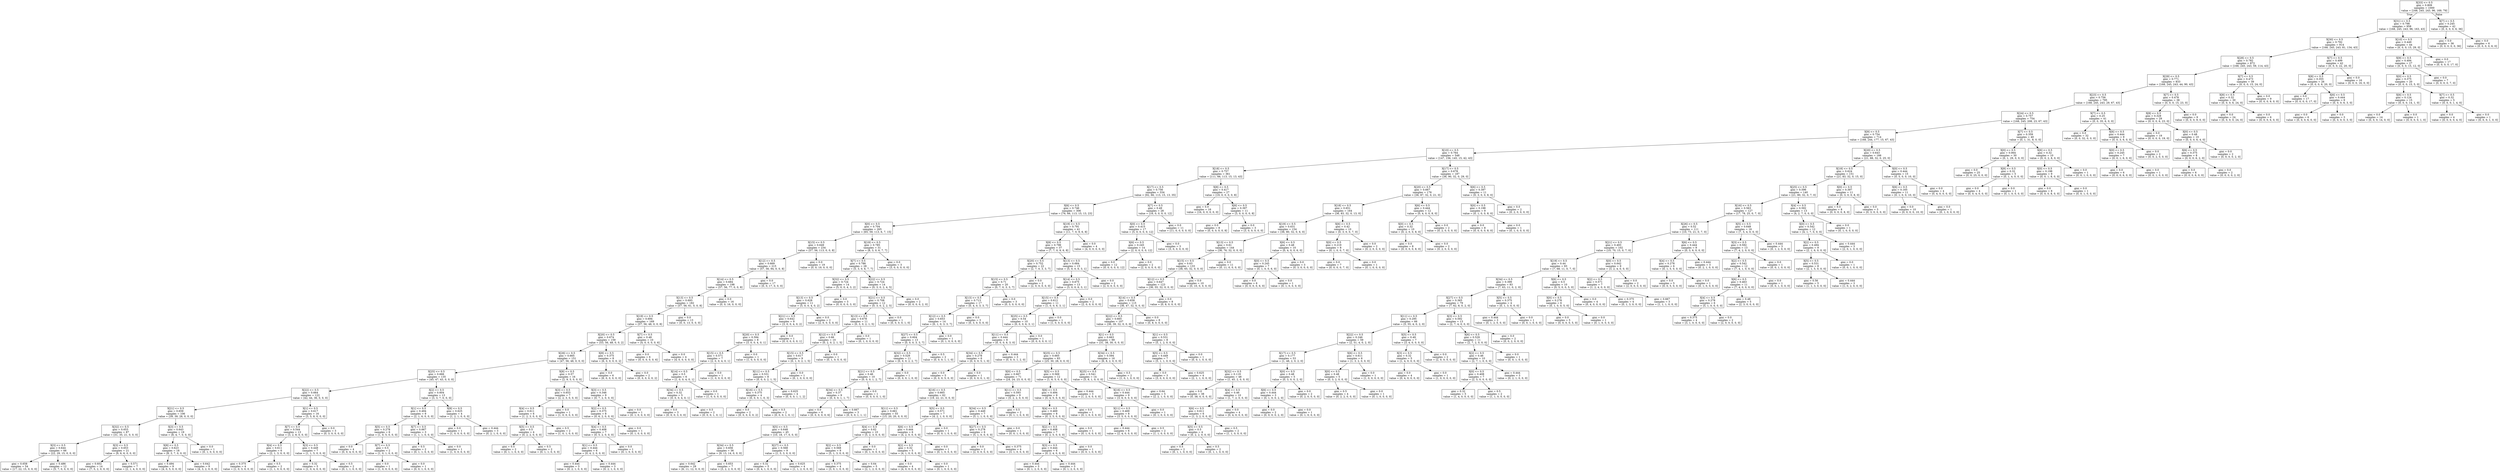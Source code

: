 digraph Tree {
node [shape=box] ;
0 [label="X[33] <= 0.5\ngini = 0.809\nsamples = 1000\nvalue = [168, 245, 243, 96, 169, 79]"] ;
1 [label="X[31] <= 0.5\ngini = 0.798\nsamples = 958\nvalue = [168, 245, 243, 96, 163, 43]"] ;
0 -> 1 [labeldistance=2.5, labelangle=45, headlabel="True"] ;
2 [label="X[30] <= 0.5\ngini = 0.792\nsamples = 914\nvalue = [168, 245, 243, 81, 134, 43]"] ;
1 -> 2 ;
3 [label="X[28] <= 0.5\ngini = 0.782\nsamples = 872\nvalue = [168, 245, 243, 59, 114, 43]"] ;
2 -> 3 ;
4 [label="X[29] <= 0.5\ngini = 0.771\nsamples = 833\nvalue = [168, 245, 243, 44, 90, 43]"] ;
3 -> 4 ;
5 [label="X[23] <= 0.5\ngini = 0.756\nsamples = 795\nvalue = [168, 245, 243, 29, 67, 43]"] ;
4 -> 5 ;
6 [label="X[24] <= 0.5\ngini = 0.757\nsamples = 754\nvalue = [168, 245, 208, 23, 67, 43]"] ;
5 -> 6 ;
7 [label="X[9] <= 0.5\ngini = 0.754\nsamples = 714\nvalue = [168, 244, 177, 15, 67, 43]"] ;
6 -> 7 ;
8 [label="X[10] <= 0.5\ngini = 0.764\nsamples = 548\nvalue = [147, 156, 145, 15, 42, 43]"] ;
7 -> 8 ;
9 [label="X[18] <= 0.5\ngini = 0.757\nsamples = 361\nvalue = [111, 66, 113, 15, 13, 43]"] ;
8 -> 9 ;
10 [label="X[17] <= 0.5\ngini = 0.756\nsamples = 334\nvalue = [92, 66, 113, 15, 13, 35]"] ;
9 -> 10 ;
11 [label="X[6] <= 0.5\ngini = 0.746\nsamples = 306\nvalue = [76, 66, 113, 15, 13, 23]"] ;
10 -> 11 ;
12 [label="X[0] <= 0.5\ngini = 0.704\nsamples = 265\nvalue = [65, 59, 113, 6, 7, 15]"] ;
11 -> 12 ;
13 [label="X[15] <= 0.5\ngini = 0.649\nsamples = 234\nvalue = [57, 56, 113, 0, 0, 8]"] ;
12 -> 13 ;
14 [label="X[12] <= 0.5\ngini = 0.669\nsamples = 215\nvalue = [57, 56, 94, 0, 0, 8]"] ;
13 -> 14 ;
15 [label="X[14] <= 0.5\ngini = 0.684\nsamples = 198\nvalue = [57, 56, 77, 0, 0, 8]"] ;
14 -> 15 ;
16 [label="X[13] <= 0.5\ngini = 0.693\nsamples = 182\nvalue = [57, 56, 61, 0, 0, 8]"] ;
15 -> 16 ;
17 [label="X[19] <= 0.5\ngini = 0.694\nsamples = 169\nvalue = [57, 56, 48, 0, 0, 8]"] ;
16 -> 17 ;
18 [label="X[20] <= 0.5\ngini = 0.674\nsamples = 159\nvalue = [53, 56, 48, 0, 0, 2]"] ;
17 -> 18 ;
19 [label="X[26] <= 0.5\ngini = 0.665\nsamples = 151\nvalue = [47, 56, 48, 0, 0, 0]"] ;
18 -> 19 ;
20 [label="X[25] <= 0.5\ngini = 0.666\nsamples = 135\nvalue = [45, 47, 43, 0, 0, 0]"] ;
19 -> 20 ;
21 [label="X[22] <= 0.5\ngini = 0.664\nsamples = 122\nvalue = [42, 44, 36, 0, 0, 0]"] ;
20 -> 21 ;
22 [label="X[21] <= 0.5\ngini = 0.659\nsamples = 106\nvalue = [39, 39, 28, 0, 0, 0]"] ;
21 -> 22 ;
23 [label="X[32] <= 0.5\ngini = 0.653\nsamples = 87\nvalue = [31, 35, 21, 0, 0, 0]"] ;
22 -> 23 ;
24 [label="X[3] <= 0.5\ngini = 0.644\nsamples = 66\nvalue = [22, 29, 15, 0, 0, 0]"] ;
23 -> 24 ;
25 [label="gini = 0.658\nsamples = 54\nvalue = [17, 22, 15, 0, 0, 0]"] ;
24 -> 25 ;
26 [label="gini = 0.486\nsamples = 12\nvalue = [5, 7, 0, 0, 0, 0]"] ;
24 -> 26 ;
27 [label="X[3] <= 0.5\ngini = 0.653\nsamples = 21\nvalue = [9, 6, 6, 0, 0, 0]"] ;
23 -> 27 ;
28 [label="gini = 0.602\nsamples = 14\nvalue = [7, 5, 2, 0, 0, 0]"] ;
27 -> 28 ;
29 [label="gini = 0.571\nsamples = 7\nvalue = [2, 1, 4, 0, 0, 0]"] ;
27 -> 29 ;
30 [label="X[3] <= 0.5\ngini = 0.643\nsamples = 19\nvalue = [8, 4, 7, 0, 0, 0]"] ;
22 -> 30 ;
31 [label="X[8] <= 0.5\ngini = 0.623\nsamples = 18\nvalue = [8, 3, 7, 0, 0, 0]"] ;
30 -> 31 ;
32 [label="gini = 0.494\nsamples = 9\nvalue = [4, 0, 5, 0, 0, 0]"] ;
31 -> 32 ;
33 [label="gini = 0.642\nsamples = 9\nvalue = [4, 3, 2, 0, 0, 0]"] ;
31 -> 33 ;
34 [label="gini = 0.0\nsamples = 1\nvalue = [0, 1, 0, 0, 0, 0]"] ;
30 -> 34 ;
35 [label="X[1] <= 0.5\ngini = 0.617\nsamples = 16\nvalue = [3, 5, 8, 0, 0, 0]"] ;
21 -> 35 ;
36 [label="X[7] <= 0.5\ngini = 0.544\nsamples = 13\nvalue = [3, 2, 8, 0, 0, 0]"] ;
35 -> 36 ;
37 [label="X[4] <= 0.5\ngini = 0.611\nsamples = 6\nvalue = [2, 1, 3, 0, 0, 0]"] ;
36 -> 37 ;
38 [label="gini = 0.375\nsamples = 4\nvalue = [1, 0, 3, 0, 0, 0]"] ;
37 -> 38 ;
39 [label="gini = 0.5\nsamples = 2\nvalue = [1, 1, 0, 0, 0, 0]"] ;
37 -> 39 ;
40 [label="X[3] <= 0.5\ngini = 0.449\nsamples = 7\nvalue = [1, 1, 5, 0, 0, 0]"] ;
36 -> 40 ;
41 [label="gini = 0.32\nsamples = 5\nvalue = [1, 0, 4, 0, 0, 0]"] ;
40 -> 41 ;
42 [label="gini = 0.5\nsamples = 2\nvalue = [0, 1, 1, 0, 0, 0]"] ;
40 -> 42 ;
43 [label="gini = 0.0\nsamples = 3\nvalue = [0, 3, 0, 0, 0, 0]"] ;
35 -> 43 ;
44 [label="X[2] <= 0.5\ngini = 0.604\nsamples = 13\nvalue = [3, 3, 7, 0, 0, 0]"] ;
20 -> 44 ;
45 [label="X[1] <= 0.5\ngini = 0.494\nsamples = 9\nvalue = [2, 1, 6, 0, 0, 0]"] ;
44 -> 45 ;
46 [label="X[5] <= 0.5\ngini = 0.278\nsamples = 6\nvalue = [1, 0, 5, 0, 0, 0]"] ;
45 -> 46 ;
47 [label="gini = 0.0\nsamples = 4\nvalue = [0, 0, 4, 0, 0, 0]"] ;
46 -> 47 ;
48 [label="X[7] <= 0.5\ngini = 0.5\nsamples = 2\nvalue = [1, 0, 1, 0, 0, 0]"] ;
46 -> 48 ;
49 [label="gini = 0.0\nsamples = 1\nvalue = [1, 0, 0, 0, 0, 0]"] ;
48 -> 49 ;
50 [label="gini = 0.0\nsamples = 1\nvalue = [0, 0, 1, 0, 0, 0]"] ;
48 -> 50 ;
51 [label="X[7] <= 0.5\ngini = 0.667\nsamples = 3\nvalue = [1, 1, 1, 0, 0, 0]"] ;
45 -> 51 ;
52 [label="gini = 0.5\nsamples = 2\nvalue = [0, 1, 1, 0, 0, 0]"] ;
51 -> 52 ;
53 [label="gini = 0.0\nsamples = 1\nvalue = [1, 0, 0, 0, 0, 0]"] ;
51 -> 53 ;
54 [label="X[8] <= 0.5\ngini = 0.625\nsamples = 4\nvalue = [1, 2, 1, 0, 0, 0]"] ;
44 -> 54 ;
55 [label="gini = 0.0\nsamples = 1\nvalue = [1, 0, 0, 0, 0, 0]"] ;
54 -> 55 ;
56 [label="gini = 0.444\nsamples = 3\nvalue = [0, 2, 1, 0, 0, 0]"] ;
54 -> 56 ;
57 [label="X[8] <= 0.5\ngini = 0.57\nsamples = 16\nvalue = [2, 9, 5, 0, 0, 0]"] ;
19 -> 57 ;
58 [label="X[3] <= 0.5\ngini = 0.653\nsamples = 7\nvalue = [2, 2, 3, 0, 0, 0]"] ;
57 -> 58 ;
59 [label="X[4] <= 0.5\ngini = 0.611\nsamples = 6\nvalue = [1, 2, 3, 0, 0, 0]"] ;
58 -> 59 ;
60 [label="X[5] <= 0.5\ngini = 0.5\nsamples = 4\nvalue = [0, 2, 2, 0, 0, 0]"] ;
59 -> 60 ;
61 [label="gini = 0.5\nsamples = 2\nvalue = [0, 1, 1, 0, 0, 0]"] ;
60 -> 61 ;
62 [label="gini = 0.5\nsamples = 2\nvalue = [0, 1, 1, 0, 0, 0]"] ;
60 -> 62 ;
63 [label="gini = 0.5\nsamples = 2\nvalue = [1, 0, 1, 0, 0, 0]"] ;
59 -> 63 ;
64 [label="gini = 0.0\nsamples = 1\nvalue = [1, 0, 0, 0, 0, 0]"] ;
58 -> 64 ;
65 [label="X[3] <= 0.5\ngini = 0.346\nsamples = 9\nvalue = [0, 7, 2, 0, 0, 0]"] ;
57 -> 65 ;
66 [label="X[2] <= 0.5\ngini = 0.375\nsamples = 8\nvalue = [0, 6, 2, 0, 0, 0]"] ;
65 -> 66 ;
67 [label="X[4] <= 0.5\ngini = 0.408\nsamples = 7\nvalue = [0, 5, 2, 0, 0, 0]"] ;
66 -> 67 ;
68 [label="X[1] <= 0.5\ngini = 0.444\nsamples = 6\nvalue = [0, 4, 2, 0, 0, 0]"] ;
67 -> 68 ;
69 [label="gini = 0.444\nsamples = 3\nvalue = [0, 2, 1, 0, 0, 0]"] ;
68 -> 69 ;
70 [label="gini = 0.444\nsamples = 3\nvalue = [0, 2, 1, 0, 0, 0]"] ;
68 -> 70 ;
71 [label="gini = 0.0\nsamples = 1\nvalue = [0, 1, 0, 0, 0, 0]"] ;
67 -> 71 ;
72 [label="gini = 0.0\nsamples = 1\nvalue = [0, 1, 0, 0, 0, 0]"] ;
66 -> 72 ;
73 [label="gini = 0.0\nsamples = 1\nvalue = [0, 1, 0, 0, 0, 0]"] ;
65 -> 73 ;
74 [label="X[8] <= 0.5\ngini = 0.375\nsamples = 8\nvalue = [6, 0, 0, 0, 0, 2]"] ;
18 -> 74 ;
75 [label="gini = 0.0\nsamples = 6\nvalue = [6, 0, 0, 0, 0, 0]"] ;
74 -> 75 ;
76 [label="gini = 0.0\nsamples = 2\nvalue = [0, 0, 0, 0, 0, 2]"] ;
74 -> 76 ;
77 [label="X[7] <= 0.5\ngini = 0.48\nsamples = 10\nvalue = [4, 0, 0, 0, 0, 6]"] ;
17 -> 77 ;
78 [label="gini = 0.0\nsamples = 6\nvalue = [0, 0, 0, 0, 0, 6]"] ;
77 -> 78 ;
79 [label="gini = 0.0\nsamples = 4\nvalue = [4, 0, 0, 0, 0, 0]"] ;
77 -> 79 ;
80 [label="gini = 0.0\nsamples = 13\nvalue = [0, 0, 13, 0, 0, 0]"] ;
16 -> 80 ;
81 [label="gini = 0.0\nsamples = 16\nvalue = [0, 0, 16, 0, 0, 0]"] ;
15 -> 81 ;
82 [label="gini = 0.0\nsamples = 17\nvalue = [0, 0, 17, 0, 0, 0]"] ;
14 -> 82 ;
83 [label="gini = 0.0\nsamples = 19\nvalue = [0, 0, 19, 0, 0, 0]"] ;
13 -> 83 ;
84 [label="X[19] <= 0.5\ngini = 0.785\nsamples = 31\nvalue = [8, 3, 0, 6, 7, 7]"] ;
12 -> 84 ;
85 [label="X[7] <= 0.5\ngini = 0.786\nsamples = 28\nvalue = [5, 3, 0, 6, 7, 7]"] ;
84 -> 85 ;
86 [label="X[32] <= 0.5\ngini = 0.724\nsamples = 14\nvalue = [5, 0, 0, 4, 3, 2]"] ;
85 -> 86 ;
87 [label="X[13] <= 0.5\ngini = 0.628\nsamples = 11\nvalue = [5, 0, 0, 4, 0, 2]"] ;
86 -> 87 ;
88 [label="X[21] <= 0.5\ngini = 0.642\nsamples = 9\nvalue = [3, 0, 0, 4, 0, 2]"] ;
87 -> 88 ;
89 [label="X[20] <= 0.5\ngini = 0.594\nsamples = 8\nvalue = [3, 0, 0, 4, 0, 1]"] ;
88 -> 89 ;
90 [label="X[15] <= 0.5\ngini = 0.571\nsamples = 7\nvalue = [2, 0, 0, 4, 0, 1]"] ;
89 -> 90 ;
91 [label="X[14] <= 0.5\ngini = 0.5\nsamples = 6\nvalue = [1, 0, 0, 4, 0, 1]"] ;
90 -> 91 ;
92 [label="X[34] <= 0.5\ngini = 0.32\nsamples = 5\nvalue = [0, 0, 0, 4, 0, 1]"] ;
91 -> 92 ;
93 [label="gini = 0.0\nsamples = 3\nvalue = [0, 0, 0, 3, 0, 0]"] ;
92 -> 93 ;
94 [label="gini = 0.5\nsamples = 2\nvalue = [0, 0, 0, 1, 0, 1]"] ;
92 -> 94 ;
95 [label="gini = 0.0\nsamples = 1\nvalue = [1, 0, 0, 0, 0, 0]"] ;
91 -> 95 ;
96 [label="gini = 0.0\nsamples = 1\nvalue = [1, 0, 0, 0, 0, 0]"] ;
90 -> 96 ;
97 [label="gini = 0.0\nsamples = 1\nvalue = [1, 0, 0, 0, 0, 0]"] ;
89 -> 97 ;
98 [label="gini = 0.0\nsamples = 1\nvalue = [0, 0, 0, 0, 0, 1]"] ;
88 -> 98 ;
99 [label="gini = 0.0\nsamples = 2\nvalue = [2, 0, 0, 0, 0, 0]"] ;
87 -> 99 ;
100 [label="gini = 0.0\nsamples = 3\nvalue = [0, 0, 0, 0, 3, 0]"] ;
86 -> 100 ;
101 [label="X[22] <= 0.5\ngini = 0.724\nsamples = 14\nvalue = [0, 3, 0, 2, 4, 5]"] ;
85 -> 101 ;
102 [label="X[21] <= 0.5\ngini = 0.708\nsamples = 12\nvalue = [0, 3, 0, 2, 2, 5]"] ;
101 -> 102 ;
103 [label="X[13] <= 0.5\ngini = 0.678\nsamples = 11\nvalue = [0, 3, 0, 2, 1, 5]"] ;
102 -> 103 ;
104 [label="X[12] <= 0.5\ngini = 0.66\nsamples = 10\nvalue = [0, 2, 0, 2, 1, 5]"] ;
103 -> 104 ;
105 [label="X[15] <= 0.5\ngini = 0.617\nsamples = 9\nvalue = [0, 1, 0, 2, 1, 5]"] ;
104 -> 105 ;
106 [label="X[11] <= 0.5\ngini = 0.531\nsamples = 8\nvalue = [0, 0, 0, 2, 1, 5]"] ;
105 -> 106 ;
107 [label="X[16] <= 0.5\ngini = 0.375\nsamples = 4\nvalue = [0, 0, 0, 1, 0, 3]"] ;
106 -> 107 ;
108 [label="gini = 0.0\nsamples = 2\nvalue = [0, 0, 0, 0, 0, 2]"] ;
107 -> 108 ;
109 [label="gini = 0.5\nsamples = 2\nvalue = [0, 0, 0, 1, 0, 1]"] ;
107 -> 109 ;
110 [label="gini = 0.625\nsamples = 4\nvalue = [0, 0, 0, 1, 1, 2]"] ;
106 -> 110 ;
111 [label="gini = 0.0\nsamples = 1\nvalue = [0, 1, 0, 0, 0, 0]"] ;
105 -> 111 ;
112 [label="gini = 0.0\nsamples = 1\nvalue = [0, 1, 0, 0, 0, 0]"] ;
104 -> 112 ;
113 [label="gini = 0.0\nsamples = 1\nvalue = [0, 1, 0, 0, 0, 0]"] ;
103 -> 113 ;
114 [label="gini = 0.0\nsamples = 1\nvalue = [0, 0, 0, 0, 1, 0]"] ;
102 -> 114 ;
115 [label="gini = 0.0\nsamples = 2\nvalue = [0, 0, 0, 0, 2, 0]"] ;
101 -> 115 ;
116 [label="gini = 0.0\nsamples = 3\nvalue = [3, 0, 0, 0, 0, 0]"] ;
84 -> 116 ;
117 [label="X[19] <= 0.5\ngini = 0.791\nsamples = 41\nvalue = [11, 7, 0, 9, 6, 8]"] ;
11 -> 117 ;
118 [label="X[8] <= 0.5\ngini = 0.796\nsamples = 37\nvalue = [7, 7, 0, 9, 6, 8]"] ;
117 -> 118 ;
119 [label="X[20] <= 0.5\ngini = 0.752\nsamples = 22\nvalue = [2, 7, 0, 3, 3, 7]"] ;
118 -> 119 ;
120 [label="X[15] <= 0.5\ngini = 0.71\nsamples = 20\nvalue = [0, 7, 0, 3, 3, 7]"] ;
119 -> 120 ;
121 [label="X[13] <= 0.5\ngini = 0.713\nsamples = 17\nvalue = [0, 4, 0, 3, 3, 7]"] ;
120 -> 121 ;
122 [label="X[12] <= 0.5\ngini = 0.653\nsamples = 14\nvalue = [0, 1, 0, 3, 3, 7]"] ;
121 -> 122 ;
123 [label="X[27] <= 0.5\ngini = 0.604\nsamples = 13\nvalue = [0, 0, 0, 3, 3, 7]"] ;
122 -> 123 ;
124 [label="X[32] <= 0.5\ngini = 0.529\nsamples = 11\nvalue = [0, 0, 0, 2, 2, 7]"] ;
123 -> 124 ;
125 [label="X[21] <= 0.5\ngini = 0.46\nsamples = 10\nvalue = [0, 0, 0, 1, 2, 7]"] ;
124 -> 125 ;
126 [label="X[34] <= 0.5\ngini = 0.37\nsamples = 9\nvalue = [0, 0, 0, 1, 1, 7]"] ;
125 -> 126 ;
127 [label="gini = 0.0\nsamples = 6\nvalue = [0, 0, 0, 0, 0, 6]"] ;
126 -> 127 ;
128 [label="gini = 0.667\nsamples = 3\nvalue = [0, 0, 0, 1, 1, 1]"] ;
126 -> 128 ;
129 [label="gini = 0.0\nsamples = 1\nvalue = [0, 0, 0, 0, 1, 0]"] ;
125 -> 129 ;
130 [label="gini = 0.0\nsamples = 1\nvalue = [0, 0, 0, 1, 0, 0]"] ;
124 -> 130 ;
131 [label="gini = 0.5\nsamples = 2\nvalue = [0, 0, 0, 1, 1, 0]"] ;
123 -> 131 ;
132 [label="gini = 0.0\nsamples = 1\nvalue = [0, 1, 0, 0, 0, 0]"] ;
122 -> 132 ;
133 [label="gini = 0.0\nsamples = 3\nvalue = [0, 3, 0, 0, 0, 0]"] ;
121 -> 133 ;
134 [label="gini = 0.0\nsamples = 3\nvalue = [0, 3, 0, 0, 0, 0]"] ;
120 -> 134 ;
135 [label="gini = 0.0\nsamples = 2\nvalue = [2, 0, 0, 0, 0, 0]"] ;
119 -> 135 ;
136 [label="X[13] <= 0.5\ngini = 0.684\nsamples = 15\nvalue = [5, 0, 0, 6, 3, 1]"] ;
118 -> 136 ;
137 [label="X[14] <= 0.5\ngini = 0.675\nsamples = 13\nvalue = [3, 0, 0, 6, 3, 1]"] ;
136 -> 137 ;
138 [label="X[15] <= 0.5\ngini = 0.612\nsamples = 11\nvalue = [1, 0, 0, 6, 3, 1]"] ;
137 -> 138 ;
139 [label="X[25] <= 0.5\ngini = 0.54\nsamples = 10\nvalue = [0, 0, 0, 6, 3, 1]"] ;
138 -> 139 ;
140 [label="X[11] <= 0.5\ngini = 0.444\nsamples = 9\nvalue = [0, 0, 0, 6, 3, 0]"] ;
139 -> 140 ;
141 [label="X[34] <= 0.5\ngini = 0.278\nsamples = 6\nvalue = [0, 0, 0, 5, 1, 0]"] ;
140 -> 141 ;
142 [label="gini = 0.0\nsamples = 5\nvalue = [0, 0, 0, 5, 0, 0]"] ;
141 -> 142 ;
143 [label="gini = 0.0\nsamples = 1\nvalue = [0, 0, 0, 0, 1, 0]"] ;
141 -> 143 ;
144 [label="gini = 0.444\nsamples = 3\nvalue = [0, 0, 0, 1, 2, 0]"] ;
140 -> 144 ;
145 [label="gini = 0.0\nsamples = 1\nvalue = [0, 0, 0, 0, 0, 1]"] ;
139 -> 145 ;
146 [label="gini = 0.0\nsamples = 1\nvalue = [1, 0, 0, 0, 0, 0]"] ;
138 -> 146 ;
147 [label="gini = 0.0\nsamples = 2\nvalue = [2, 0, 0, 0, 0, 0]"] ;
137 -> 147 ;
148 [label="gini = 0.0\nsamples = 2\nvalue = [2, 0, 0, 0, 0, 0]"] ;
136 -> 148 ;
149 [label="gini = 0.0\nsamples = 4\nvalue = [4, 0, 0, 0, 0, 0]"] ;
117 -> 149 ;
150 [label="X[7] <= 0.5\ngini = 0.49\nsamples = 28\nvalue = [16, 0, 0, 0, 0, 12]"] ;
10 -> 150 ;
151 [label="X[0] <= 0.5\ngini = 0.415\nsamples = 17\nvalue = [5, 0, 0, 0, 0, 12]"] ;
150 -> 151 ;
152 [label="X[6] <= 0.5\ngini = 0.245\nsamples = 14\nvalue = [2, 0, 0, 0, 0, 12]"] ;
151 -> 152 ;
153 [label="gini = 0.0\nsamples = 12\nvalue = [0, 0, 0, 0, 0, 12]"] ;
152 -> 153 ;
154 [label="gini = 0.0\nsamples = 2\nvalue = [2, 0, 0, 0, 0, 0]"] ;
152 -> 154 ;
155 [label="gini = 0.0\nsamples = 3\nvalue = [3, 0, 0, 0, 0, 0]"] ;
151 -> 155 ;
156 [label="gini = 0.0\nsamples = 11\nvalue = [11, 0, 0, 0, 0, 0]"] ;
150 -> 156 ;
157 [label="X[8] <= 0.5\ngini = 0.417\nsamples = 27\nvalue = [19, 0, 0, 0, 0, 8]"] ;
9 -> 157 ;
158 [label="gini = 0.0\nsamples = 16\nvalue = [16, 0, 0, 0, 0, 0]"] ;
157 -> 158 ;
159 [label="X[6] <= 0.5\ngini = 0.397\nsamples = 11\nvalue = [3, 0, 0, 0, 0, 8]"] ;
157 -> 159 ;
160 [label="gini = 0.0\nsamples = 8\nvalue = [0, 0, 0, 0, 0, 8]"] ;
159 -> 160 ;
161 [label="gini = 0.0\nsamples = 3\nvalue = [3, 0, 0, 0, 0, 0]"] ;
159 -> 161 ;
162 [label="X[17] <= 0.5\ngini = 0.678\nsamples = 187\nvalue = [36, 90, 32, 0, 29, 0]"] ;
8 -> 162 ;
163 [label="X[20] <= 0.5\ngini = 0.667\nsamples = 176\nvalue = [36, 87, 32, 0, 21, 0]"] ;
162 -> 163 ;
164 [label="X[18] <= 0.5\ngini = 0.651\nsamples = 164\nvalue = [36, 83, 32, 0, 13, 0]"] ;
163 -> 164 ;
165 [label="X[19] <= 0.5\ngini = 0.631\nsamples = 154\nvalue = [36, 80, 32, 0, 6, 0]"] ;
164 -> 165 ;
166 [label="X[13] <= 0.5\ngini = 0.61\nsamples = 144\nvalue = [36, 76, 32, 0, 0, 0]"] ;
165 -> 166 ;
167 [label="X[15] <= 0.5\ngini = 0.63\nsamples = 133\nvalue = [36, 65, 32, 0, 0, 0]"] ;
166 -> 167 ;
168 [label="X[12] <= 0.5\ngini = 0.647\nsamples = 123\nvalue = [36, 55, 32, 0, 0, 0]"] ;
167 -> 168 ;
169 [label="X[14] <= 0.5\ngini = 0.658\nsamples = 115\nvalue = [36, 47, 32, 0, 0, 0]"] ;
168 -> 169 ;
170 [label="X[22] <= 0.5\ngini = 0.665\nsamples = 107\nvalue = [36, 39, 32, 0, 0, 0]"] ;
169 -> 170 ;
171 [label="X[1] <= 0.5\ngini = 0.663\nsamples = 99\nvalue = [31, 38, 30, 0, 0, 0]"] ;
170 -> 171 ;
172 [label="X[25] <= 0.5\ngini = 0.665\nsamples = 83\nvalue = [25, 30, 28, 0, 0, 0]"] ;
171 -> 172 ;
173 [label="X[0] <= 0.5\ngini = 0.667\nsamples = 71\nvalue = [24, 24, 23, 0, 0, 0]"] ;
172 -> 173 ;
174 [label="X[16] <= 0.5\ngini = 0.665\nsamples = 62\nvalue = [19, 22, 21, 0, 0, 0]"] ;
173 -> 174 ;
175 [label="X[11] <= 0.5\ngini = 0.661\nsamples = 55\nvalue = [15, 20, 20, 0, 0, 0]"] ;
174 -> 175 ;
176 [label="X[5] <= 0.5\ngini = 0.648\nsamples = 45\nvalue = [10, 18, 17, 0, 0, 0]"] ;
175 -> 176 ;
177 [label="X[34] <= 0.5\ngini = 0.656\nsamples = 36\nvalue = [9, 13, 14, 0, 0, 0]"] ;
176 -> 177 ;
178 [label="gini = 0.642\nsamples = 29\nvalue = [6, 11, 12, 0, 0, 0]"] ;
177 -> 178 ;
179 [label="gini = 0.653\nsamples = 7\nvalue = [3, 2, 2, 0, 0, 0]"] ;
177 -> 179 ;
180 [label="X[27] <= 0.5\ngini = 0.568\nsamples = 9\nvalue = [1, 5, 3, 0, 0, 0]"] ;
176 -> 180 ;
181 [label="gini = 0.32\nsamples = 5\nvalue = [0, 4, 1, 0, 0, 0]"] ;
180 -> 181 ;
182 [label="gini = 0.625\nsamples = 4\nvalue = [1, 1, 2, 0, 0, 0]"] ;
180 -> 182 ;
183 [label="X[4] <= 0.5\ngini = 0.62\nsamples = 10\nvalue = [5, 2, 3, 0, 0, 0]"] ;
175 -> 183 ;
184 [label="X[2] <= 0.5\ngini = 0.568\nsamples = 9\nvalue = [5, 1, 3, 0, 0, 0]"] ;
183 -> 184 ;
185 [label="gini = 0.375\nsamples = 4\nvalue = [3, 0, 1, 0, 0, 0]"] ;
184 -> 185 ;
186 [label="gini = 0.64\nsamples = 5\nvalue = [2, 1, 2, 0, 0, 0]"] ;
184 -> 186 ;
187 [label="gini = 0.0\nsamples = 1\nvalue = [0, 1, 0, 0, 0, 0]"] ;
183 -> 187 ;
188 [label="X[5] <= 0.5\ngini = 0.571\nsamples = 7\nvalue = [4, 2, 1, 0, 0, 0]"] ;
174 -> 188 ;
189 [label="X[6] <= 0.5\ngini = 0.444\nsamples = 6\nvalue = [4, 2, 0, 0, 0, 0]"] ;
188 -> 189 ;
190 [label="X[2] <= 0.5\ngini = 0.32\nsamples = 5\nvalue = [4, 1, 0, 0, 0, 0]"] ;
189 -> 190 ;
191 [label="gini = 0.0\nsamples = 4\nvalue = [4, 0, 0, 0, 0, 0]"] ;
190 -> 191 ;
192 [label="gini = 0.0\nsamples = 1\nvalue = [0, 1, 0, 0, 0, 0]"] ;
190 -> 192 ;
193 [label="gini = 0.0\nsamples = 1\nvalue = [0, 1, 0, 0, 0, 0]"] ;
189 -> 193 ;
194 [label="gini = 0.0\nsamples = 1\nvalue = [0, 0, 1, 0, 0, 0]"] ;
188 -> 194 ;
195 [label="X[11] <= 0.5\ngini = 0.593\nsamples = 9\nvalue = [5, 2, 2, 0, 0, 0]"] ;
173 -> 195 ;
196 [label="X[34] <= 0.5\ngini = 0.449\nsamples = 7\nvalue = [5, 1, 1, 0, 0, 0]"] ;
195 -> 196 ;
197 [label="X[27] <= 0.5\ngini = 0.278\nsamples = 6\nvalue = [5, 1, 0, 0, 0, 0]"] ;
196 -> 197 ;
198 [label="gini = 0.0\nsamples = 2\nvalue = [2, 0, 0, 0, 0, 0]"] ;
197 -> 198 ;
199 [label="gini = 0.375\nsamples = 4\nvalue = [3, 1, 0, 0, 0, 0]"] ;
197 -> 199 ;
200 [label="gini = 0.0\nsamples = 1\nvalue = [0, 0, 1, 0, 0, 0]"] ;
196 -> 200 ;
201 [label="gini = 0.5\nsamples = 2\nvalue = [0, 1, 1, 0, 0, 0]"] ;
195 -> 201 ;
202 [label="X[5] <= 0.5\ngini = 0.569\nsamples = 12\nvalue = [1, 6, 5, 0, 0, 0]"] ;
172 -> 202 ;
203 [label="X[6] <= 0.5\ngini = 0.494\nsamples = 9\nvalue = [0, 4, 5, 0, 0, 0]"] ;
202 -> 203 ;
204 [label="X[4] <= 0.5\ngini = 0.469\nsamples = 8\nvalue = [0, 3, 5, 0, 0, 0]"] ;
203 -> 204 ;
205 [label="X[2] <= 0.5\ngini = 0.408\nsamples = 7\nvalue = [0, 2, 5, 0, 0, 0]"] ;
204 -> 205 ;
206 [label="X[3] <= 0.5\ngini = 0.444\nsamples = 6\nvalue = [0, 2, 4, 0, 0, 0]"] ;
205 -> 206 ;
207 [label="gini = 0.444\nsamples = 3\nvalue = [0, 1, 2, 0, 0, 0]"] ;
206 -> 207 ;
208 [label="gini = 0.444\nsamples = 3\nvalue = [0, 1, 2, 0, 0, 0]"] ;
206 -> 208 ;
209 [label="gini = 0.0\nsamples = 1\nvalue = [0, 0, 1, 0, 0, 0]"] ;
205 -> 209 ;
210 [label="gini = 0.0\nsamples = 1\nvalue = [0, 1, 0, 0, 0, 0]"] ;
204 -> 210 ;
211 [label="gini = 0.0\nsamples = 1\nvalue = [0, 1, 0, 0, 0, 0]"] ;
203 -> 211 ;
212 [label="gini = 0.444\nsamples = 3\nvalue = [1, 2, 0, 0, 0, 0]"] ;
202 -> 212 ;
213 [label="X[34] <= 0.5\ngini = 0.594\nsamples = 16\nvalue = [6, 8, 2, 0, 0, 0]"] ;
171 -> 213 ;
214 [label="X[25] <= 0.5\ngini = 0.541\nsamples = 14\nvalue = [5, 8, 1, 0, 0, 0]"] ;
213 -> 214 ;
215 [label="X[16] <= 0.5\ngini = 0.444\nsamples = 9\nvalue = [3, 6, 0, 0, 0, 0]"] ;
214 -> 215 ;
216 [label="X[11] <= 0.5\ngini = 0.469\nsamples = 8\nvalue = [3, 5, 0, 0, 0, 0]"] ;
215 -> 216 ;
217 [label="gini = 0.444\nsamples = 6\nvalue = [2, 4, 0, 0, 0, 0]"] ;
216 -> 217 ;
218 [label="gini = 0.5\nsamples = 2\nvalue = [1, 1, 0, 0, 0, 0]"] ;
216 -> 218 ;
219 [label="gini = 0.0\nsamples = 1\nvalue = [0, 1, 0, 0, 0, 0]"] ;
215 -> 219 ;
220 [label="gini = 0.64\nsamples = 5\nvalue = [2, 2, 1, 0, 0, 0]"] ;
214 -> 220 ;
221 [label="gini = 0.5\nsamples = 2\nvalue = [1, 0, 1, 0, 0, 0]"] ;
213 -> 221 ;
222 [label="X[1] <= 0.5\ngini = 0.531\nsamples = 8\nvalue = [5, 1, 2, 0, 0, 0]"] ;
170 -> 222 ;
223 [label="X[5] <= 0.5\ngini = 0.449\nsamples = 7\nvalue = [5, 1, 1, 0, 0, 0]"] ;
222 -> 223 ;
224 [label="gini = 0.0\nsamples = 3\nvalue = [3, 0, 0, 0, 0, 0]"] ;
223 -> 224 ;
225 [label="gini = 0.625\nsamples = 4\nvalue = [2, 1, 1, 0, 0, 0]"] ;
223 -> 225 ;
226 [label="gini = 0.0\nsamples = 1\nvalue = [0, 0, 1, 0, 0, 0]"] ;
222 -> 226 ;
227 [label="gini = 0.0\nsamples = 8\nvalue = [0, 8, 0, 0, 0, 0]"] ;
169 -> 227 ;
228 [label="gini = 0.0\nsamples = 8\nvalue = [0, 8, 0, 0, 0, 0]"] ;
168 -> 228 ;
229 [label="gini = 0.0\nsamples = 10\nvalue = [0, 10, 0, 0, 0, 0]"] ;
167 -> 229 ;
230 [label="gini = 0.0\nsamples = 11\nvalue = [0, 11, 0, 0, 0, 0]"] ;
166 -> 230 ;
231 [label="X[6] <= 0.5\ngini = 0.48\nsamples = 10\nvalue = [0, 4, 0, 0, 6, 0]"] ;
165 -> 231 ;
232 [label="X[0] <= 0.5\ngini = 0.245\nsamples = 7\nvalue = [0, 1, 0, 0, 6, 0]"] ;
231 -> 232 ;
233 [label="gini = 0.0\nsamples = 6\nvalue = [0, 0, 0, 0, 6, 0]"] ;
232 -> 233 ;
234 [label="gini = 0.0\nsamples = 1\nvalue = [0, 1, 0, 0, 0, 0]"] ;
232 -> 234 ;
235 [label="gini = 0.0\nsamples = 3\nvalue = [0, 3, 0, 0, 0, 0]"] ;
231 -> 235 ;
236 [label="X[6] <= 0.5\ngini = 0.42\nsamples = 10\nvalue = [0, 3, 0, 0, 7, 0]"] ;
164 -> 236 ;
237 [label="X[0] <= 0.5\ngini = 0.219\nsamples = 8\nvalue = [0, 1, 0, 0, 7, 0]"] ;
236 -> 237 ;
238 [label="gini = 0.0\nsamples = 7\nvalue = [0, 0, 0, 0, 7, 0]"] ;
237 -> 238 ;
239 [label="gini = 0.0\nsamples = 1\nvalue = [0, 1, 0, 0, 0, 0]"] ;
237 -> 239 ;
240 [label="gini = 0.0\nsamples = 2\nvalue = [0, 2, 0, 0, 0, 0]"] ;
236 -> 240 ;
241 [label="X[6] <= 0.5\ngini = 0.444\nsamples = 12\nvalue = [0, 4, 0, 0, 8, 0]"] ;
163 -> 241 ;
242 [label="X[0] <= 0.5\ngini = 0.32\nsamples = 10\nvalue = [0, 2, 0, 0, 8, 0]"] ;
241 -> 242 ;
243 [label="gini = 0.0\nsamples = 8\nvalue = [0, 0, 0, 0, 8, 0]"] ;
242 -> 243 ;
244 [label="gini = 0.0\nsamples = 2\nvalue = [0, 2, 0, 0, 0, 0]"] ;
242 -> 244 ;
245 [label="gini = 0.0\nsamples = 2\nvalue = [0, 2, 0, 0, 0, 0]"] ;
241 -> 245 ;
246 [label="X[6] <= 0.5\ngini = 0.397\nsamples = 11\nvalue = [0, 3, 0, 0, 8, 0]"] ;
162 -> 246 ;
247 [label="X[0] <= 0.5\ngini = 0.198\nsamples = 9\nvalue = [0, 1, 0, 0, 8, 0]"] ;
246 -> 247 ;
248 [label="gini = 0.0\nsamples = 8\nvalue = [0, 0, 0, 0, 8, 0]"] ;
247 -> 248 ;
249 [label="gini = 0.0\nsamples = 1\nvalue = [0, 1, 0, 0, 0, 0]"] ;
247 -> 249 ;
250 [label="gini = 0.0\nsamples = 2\nvalue = [0, 2, 0, 0, 0, 0]"] ;
246 -> 250 ;
251 [label="X[20] <= 0.5\ngini = 0.643\nsamples = 166\nvalue = [21, 88, 32, 0, 25, 0]"] ;
7 -> 251 ;
252 [label="X[18] <= 0.5\ngini = 0.624\nsamples = 151\nvalue = [21, 83, 32, 0, 15, 0]"] ;
251 -> 252 ;
253 [label="X[25] <= 0.5\ngini = 0.596\nsamples = 140\nvalue = [21, 80, 32, 0, 7, 0]"] ;
252 -> 253 ;
254 [label="X[16] <= 0.5\ngini = 0.563\nsamples = 127\nvalue = [17, 78, 25, 0, 7, 0]"] ;
253 -> 254 ;
255 [label="X[26] <= 0.5\ngini = 0.52\nsamples = 111\nvalue = [10, 73, 21, 0, 7, 0]"] ;
254 -> 255 ;
256 [label="X[21] <= 0.5\ngini = 0.493\nsamples = 102\nvalue = [10, 70, 15, 0, 7, 0]"] ;
255 -> 256 ;
257 [label="X[19] <= 0.5\ngini = 0.44\nsamples = 93\nvalue = [7, 68, 11, 0, 7, 0]"] ;
256 -> 257 ;
258 [label="X[34] <= 0.5\ngini = 0.399\nsamples = 83\nvalue = [7, 63, 11, 0, 2, 0]"] ;
257 -> 258 ;
259 [label="X[27] <= 0.5\ngini = 0.365\nsamples = 79\nvalue = [7, 62, 8, 0, 2, 0]"] ;
258 -> 259 ;
260 [label="X[11] <= 0.5\ngini = 0.295\nsamples = 66\nvalue = [5, 55, 4, 0, 2, 0]"] ;
259 -> 260 ;
261 [label="X[22] <= 0.5\ngini = 0.246\nsamples = 59\nvalue = [2, 51, 4, 0, 2, 0]"] ;
260 -> 261 ;
262 [label="X[17] <= 0.5\ngini = 0.177\nsamples = 53\nvalue = [1, 48, 2, 0, 2, 0]"] ;
261 -> 262 ;
263 [label="X[32] <= 0.5\ngini = 0.119\nsamples = 48\nvalue = [1, 45, 2, 0, 0, 0]"] ;
262 -> 263 ;
264 [label="gini = 0.0\nsamples = 38\nvalue = [0, 38, 0, 0, 0, 0]"] ;
263 -> 264 ;
265 [label="X[4] <= 0.5\ngini = 0.46\nsamples = 10\nvalue = [1, 7, 2, 0, 0, 0]"] ;
263 -> 265 ;
266 [label="X[6] <= 0.5\ngini = 0.611\nsamples = 6\nvalue = [1, 3, 2, 0, 0, 0]"] ;
265 -> 266 ;
267 [label="X[5] <= 0.5\ngini = 0.5\nsamples = 4\nvalue = [0, 2, 2, 0, 0, 0]"] ;
266 -> 267 ;
268 [label="gini = 0.5\nsamples = 2\nvalue = [0, 1, 1, 0, 0, 0]"] ;
267 -> 268 ;
269 [label="gini = 0.5\nsamples = 2\nvalue = [0, 1, 1, 0, 0, 0]"] ;
267 -> 269 ;
270 [label="gini = 0.5\nsamples = 2\nvalue = [1, 1, 0, 0, 0, 0]"] ;
266 -> 270 ;
271 [label="gini = 0.0\nsamples = 4\nvalue = [0, 4, 0, 0, 0, 0]"] ;
265 -> 271 ;
272 [label="X[0] <= 0.5\ngini = 0.48\nsamples = 5\nvalue = [0, 3, 0, 0, 2, 0]"] ;
262 -> 272 ;
273 [label="X[6] <= 0.5\ngini = 0.444\nsamples = 3\nvalue = [0, 1, 0, 0, 2, 0]"] ;
272 -> 273 ;
274 [label="gini = 0.0\nsamples = 2\nvalue = [0, 0, 0, 0, 2, 0]"] ;
273 -> 274 ;
275 [label="gini = 0.0\nsamples = 1\nvalue = [0, 1, 0, 0, 0, 0]"] ;
273 -> 275 ;
276 [label="gini = 0.0\nsamples = 2\nvalue = [0, 2, 0, 0, 0, 0]"] ;
272 -> 276 ;
277 [label="X[6] <= 0.5\ngini = 0.611\nsamples = 6\nvalue = [1, 3, 2, 0, 0, 0]"] ;
261 -> 277 ;
278 [label="X[0] <= 0.5\ngini = 0.48\nsamples = 5\nvalue = [0, 3, 2, 0, 0, 0]"] ;
277 -> 278 ;
279 [label="gini = 0.5\nsamples = 4\nvalue = [0, 2, 2, 0, 0, 0]"] ;
278 -> 279 ;
280 [label="gini = 0.0\nsamples = 1\nvalue = [0, 1, 0, 0, 0, 0]"] ;
278 -> 280 ;
281 [label="gini = 0.0\nsamples = 1\nvalue = [1, 0, 0, 0, 0, 0]"] ;
277 -> 281 ;
282 [label="X[5] <= 0.5\ngini = 0.49\nsamples = 7\nvalue = [3, 4, 0, 0, 0, 0]"] ;
260 -> 282 ;
283 [label="X[3] <= 0.5\ngini = 0.32\nsamples = 5\nvalue = [1, 4, 0, 0, 0, 0]"] ;
282 -> 283 ;
284 [label="gini = 0.0\nsamples = 4\nvalue = [0, 4, 0, 0, 0, 0]"] ;
283 -> 284 ;
285 [label="gini = 0.0\nsamples = 1\nvalue = [1, 0, 0, 0, 0, 0]"] ;
283 -> 285 ;
286 [label="gini = 0.0\nsamples = 2\nvalue = [2, 0, 0, 0, 0, 0]"] ;
282 -> 286 ;
287 [label="X[3] <= 0.5\ngini = 0.592\nsamples = 13\nvalue = [2, 7, 4, 0, 0, 0]"] ;
259 -> 287 ;
288 [label="X[6] <= 0.5\ngini = 0.529\nsamples = 11\nvalue = [2, 7, 2, 0, 0, 0]"] ;
287 -> 288 ;
289 [label="X[2] <= 0.5\ngini = 0.46\nsamples = 10\nvalue = [2, 7, 1, 0, 0, 0]"] ;
288 -> 289 ;
290 [label="X[0] <= 0.5\ngini = 0.408\nsamples = 7\nvalue = [2, 5, 0, 0, 0, 0]"] ;
289 -> 290 ;
291 [label="gini = 0.32\nsamples = 5\nvalue = [1, 4, 0, 0, 0, 0]"] ;
290 -> 291 ;
292 [label="gini = 0.5\nsamples = 2\nvalue = [1, 1, 0, 0, 0, 0]"] ;
290 -> 292 ;
293 [label="gini = 0.444\nsamples = 3\nvalue = [0, 2, 1, 0, 0, 0]"] ;
289 -> 293 ;
294 [label="gini = 0.0\nsamples = 1\nvalue = [0, 0, 1, 0, 0, 0]"] ;
288 -> 294 ;
295 [label="gini = 0.0\nsamples = 2\nvalue = [0, 0, 2, 0, 0, 0]"] ;
287 -> 295 ;
296 [label="X[5] <= 0.5\ngini = 0.375\nsamples = 4\nvalue = [0, 1, 3, 0, 0, 0]"] ;
258 -> 296 ;
297 [label="gini = 0.444\nsamples = 3\nvalue = [0, 1, 2, 0, 0, 0]"] ;
296 -> 297 ;
298 [label="gini = 0.0\nsamples = 1\nvalue = [0, 0, 1, 0, 0, 0]"] ;
296 -> 298 ;
299 [label="X[6] <= 0.5\ngini = 0.5\nsamples = 10\nvalue = [0, 5, 0, 0, 5, 0]"] ;
257 -> 299 ;
300 [label="X[0] <= 0.5\ngini = 0.278\nsamples = 6\nvalue = [0, 1, 0, 0, 5, 0]"] ;
299 -> 300 ;
301 [label="gini = 0.0\nsamples = 5\nvalue = [0, 0, 0, 0, 5, 0]"] ;
300 -> 301 ;
302 [label="gini = 0.0\nsamples = 1\nvalue = [0, 1, 0, 0, 0, 0]"] ;
300 -> 302 ;
303 [label="gini = 0.0\nsamples = 4\nvalue = [0, 4, 0, 0, 0, 0]"] ;
299 -> 303 ;
304 [label="X[0] <= 0.5\ngini = 0.642\nsamples = 9\nvalue = [3, 2, 4, 0, 0, 0]"] ;
256 -> 304 ;
305 [label="X[2] <= 0.5\ngini = 0.571\nsamples = 7\nvalue = [1, 2, 4, 0, 0, 0]"] ;
304 -> 305 ;
306 [label="gini = 0.375\nsamples = 4\nvalue = [0, 1, 3, 0, 0, 0]"] ;
305 -> 306 ;
307 [label="gini = 0.667\nsamples = 3\nvalue = [1, 1, 1, 0, 0, 0]"] ;
305 -> 307 ;
308 [label="gini = 0.0\nsamples = 2\nvalue = [2, 0, 0, 0, 0, 0]"] ;
304 -> 308 ;
309 [label="X[6] <= 0.5\ngini = 0.444\nsamples = 9\nvalue = [0, 3, 6, 0, 0, 0]"] ;
255 -> 309 ;
310 [label="X[4] <= 0.5\ngini = 0.278\nsamples = 6\nvalue = [0, 1, 5, 0, 0, 0]"] ;
309 -> 310 ;
311 [label="gini = 0.0\nsamples = 5\nvalue = [0, 0, 5, 0, 0, 0]"] ;
310 -> 311 ;
312 [label="gini = 0.0\nsamples = 1\nvalue = [0, 1, 0, 0, 0, 0]"] ;
310 -> 312 ;
313 [label="gini = 0.444\nsamples = 3\nvalue = [0, 2, 1, 0, 0, 0]"] ;
309 -> 313 ;
314 [label="X[5] <= 0.5\ngini = 0.648\nsamples = 16\nvalue = [7, 5, 4, 0, 0, 0]"] ;
254 -> 314 ;
315 [label="X[3] <= 0.5\ngini = 0.592\nsamples = 13\nvalue = [7, 4, 2, 0, 0, 0]"] ;
314 -> 315 ;
316 [label="X[2] <= 0.5\ngini = 0.542\nsamples = 12\nvalue = [7, 4, 1, 0, 0, 0]"] ;
315 -> 316 ;
317 [label="X[6] <= 0.5\ngini = 0.463\nsamples = 11\nvalue = [7, 4, 0, 0, 0, 0]"] ;
316 -> 317 ;
318 [label="X[4] <= 0.5\ngini = 0.278\nsamples = 6\nvalue = [5, 1, 0, 0, 0, 0]"] ;
317 -> 318 ;
319 [label="gini = 0.375\nsamples = 4\nvalue = [3, 1, 0, 0, 0, 0]"] ;
318 -> 319 ;
320 [label="gini = 0.0\nsamples = 2\nvalue = [2, 0, 0, 0, 0, 0]"] ;
318 -> 320 ;
321 [label="gini = 0.48\nsamples = 5\nvalue = [2, 3, 0, 0, 0, 0]"] ;
317 -> 321 ;
322 [label="gini = 0.0\nsamples = 1\nvalue = [0, 0, 1, 0, 0, 0]"] ;
316 -> 322 ;
323 [label="gini = 0.0\nsamples = 1\nvalue = [0, 0, 1, 0, 0, 0]"] ;
315 -> 323 ;
324 [label="gini = 0.444\nsamples = 3\nvalue = [0, 1, 2, 0, 0, 0]"] ;
314 -> 324 ;
325 [label="X[4] <= 0.5\ngini = 0.592\nsamples = 13\nvalue = [4, 2, 7, 0, 0, 0]"] ;
253 -> 325 ;
326 [label="X[0] <= 0.5\ngini = 0.542\nsamples = 12\nvalue = [4, 1, 7, 0, 0, 0]"] ;
325 -> 326 ;
327 [label="X[2] <= 0.5\ngini = 0.494\nsamples = 9\nvalue = [2, 1, 6, 0, 0, 0]"] ;
326 -> 327 ;
328 [label="X[5] <= 0.5\ngini = 0.531\nsamples = 8\nvalue = [2, 1, 5, 0, 0, 0]"] ;
327 -> 328 ;
329 [label="gini = 0.56\nsamples = 5\nvalue = [1, 1, 3, 0, 0, 0]"] ;
328 -> 329 ;
330 [label="gini = 0.444\nsamples = 3\nvalue = [1, 0, 2, 0, 0, 0]"] ;
328 -> 330 ;
331 [label="gini = 0.0\nsamples = 1\nvalue = [0, 0, 1, 0, 0, 0]"] ;
327 -> 331 ;
332 [label="gini = 0.444\nsamples = 3\nvalue = [2, 0, 1, 0, 0, 0]"] ;
326 -> 332 ;
333 [label="gini = 0.0\nsamples = 1\nvalue = [0, 1, 0, 0, 0, 0]"] ;
325 -> 333 ;
334 [label="X[0] <= 0.5\ngini = 0.397\nsamples = 11\nvalue = [0, 3, 0, 0, 8, 0]"] ;
252 -> 334 ;
335 [label="gini = 0.0\nsamples = 8\nvalue = [0, 0, 0, 0, 8, 0]"] ;
334 -> 335 ;
336 [label="gini = 0.0\nsamples = 3\nvalue = [0, 3, 0, 0, 0, 0]"] ;
334 -> 336 ;
337 [label="X[0] <= 0.5\ngini = 0.444\nsamples = 15\nvalue = [0, 5, 0, 0, 10, 0]"] ;
251 -> 337 ;
338 [label="X[6] <= 0.5\ngini = 0.165\nsamples = 11\nvalue = [0, 1, 0, 0, 10, 0]"] ;
337 -> 338 ;
339 [label="gini = 0.0\nsamples = 10\nvalue = [0, 0, 0, 0, 10, 0]"] ;
338 -> 339 ;
340 [label="gini = 0.0\nsamples = 1\nvalue = [0, 1, 0, 0, 0, 0]"] ;
338 -> 340 ;
341 [label="gini = 0.0\nsamples = 4\nvalue = [0, 4, 0, 0, 0, 0]"] ;
337 -> 341 ;
342 [label="X[7] <= 0.5\ngini = 0.359\nsamples = 40\nvalue = [0, 1, 31, 8, 0, 0]"] ;
6 -> 342 ;
343 [label="X[0] <= 0.5\ngini = 0.064\nsamples = 30\nvalue = [0, 1, 29, 0, 0, 0]"] ;
342 -> 343 ;
344 [label="gini = 0.0\nsamples = 25\nvalue = [0, 0, 25, 0, 0, 0]"] ;
343 -> 344 ;
345 [label="X[8] <= 0.5\ngini = 0.32\nsamples = 5\nvalue = [0, 1, 4, 0, 0, 0]"] ;
343 -> 345 ;
346 [label="gini = 0.0\nsamples = 4\nvalue = [0, 0, 4, 0, 0, 0]"] ;
345 -> 346 ;
347 [label="gini = 0.0\nsamples = 1\nvalue = [0, 1, 0, 0, 0, 0]"] ;
345 -> 347 ;
348 [label="X[6] <= 0.5\ngini = 0.32\nsamples = 10\nvalue = [0, 0, 2, 8, 0, 0]"] ;
342 -> 348 ;
349 [label="X[0] <= 0.5\ngini = 0.198\nsamples = 9\nvalue = [0, 0, 1, 8, 0, 0]"] ;
348 -> 349 ;
350 [label="gini = 0.0\nsamples = 8\nvalue = [0, 0, 0, 8, 0, 0]"] ;
349 -> 350 ;
351 [label="gini = 0.0\nsamples = 1\nvalue = [0, 0, 1, 0, 0, 0]"] ;
349 -> 351 ;
352 [label="gini = 0.0\nsamples = 1\nvalue = [0, 0, 1, 0, 0, 0]"] ;
348 -> 352 ;
353 [label="X[7] <= 0.5\ngini = 0.25\nsamples = 41\nvalue = [0, 0, 35, 6, 0, 0]"] ;
5 -> 353 ;
354 [label="gini = 0.0\nsamples = 32\nvalue = [0, 0, 32, 0, 0, 0]"] ;
353 -> 354 ;
355 [label="X[6] <= 0.5\ngini = 0.444\nsamples = 9\nvalue = [0, 0, 3, 6, 0, 0]"] ;
353 -> 355 ;
356 [label="X[0] <= 0.5\ngini = 0.245\nsamples = 7\nvalue = [0, 0, 1, 6, 0, 0]"] ;
355 -> 356 ;
357 [label="gini = 0.0\nsamples = 6\nvalue = [0, 0, 0, 6, 0, 0]"] ;
356 -> 357 ;
358 [label="gini = 0.0\nsamples = 1\nvalue = [0, 0, 1, 0, 0, 0]"] ;
356 -> 358 ;
359 [label="gini = 0.0\nsamples = 2\nvalue = [0, 0, 2, 0, 0, 0]"] ;
355 -> 359 ;
360 [label="X[7] <= 0.5\ngini = 0.478\nsamples = 38\nvalue = [0, 0, 0, 15, 23, 0]"] ;
4 -> 360 ;
361 [label="X[8] <= 0.5\ngini = 0.328\nsamples = 29\nvalue = [0, 0, 0, 6, 23, 0]"] ;
360 -> 361 ;
362 [label="gini = 0.0\nsamples = 19\nvalue = [0, 0, 0, 0, 19, 0]"] ;
361 -> 362 ;
363 [label="X[0] <= 0.5\ngini = 0.48\nsamples = 10\nvalue = [0, 0, 0, 6, 4, 0]"] ;
361 -> 363 ;
364 [label="X[6] <= 0.5\ngini = 0.375\nsamples = 8\nvalue = [0, 0, 0, 6, 2, 0]"] ;
363 -> 364 ;
365 [label="gini = 0.0\nsamples = 6\nvalue = [0, 0, 0, 6, 0, 0]"] ;
364 -> 365 ;
366 [label="gini = 0.0\nsamples = 2\nvalue = [0, 0, 0, 0, 2, 0]"] ;
364 -> 366 ;
367 [label="gini = 0.0\nsamples = 2\nvalue = [0, 0, 0, 0, 2, 0]"] ;
363 -> 367 ;
368 [label="gini = 0.0\nsamples = 9\nvalue = [0, 0, 0, 9, 0, 0]"] ;
360 -> 368 ;
369 [label="X[7] <= 0.5\ngini = 0.473\nsamples = 39\nvalue = [0, 0, 0, 15, 24, 0]"] ;
3 -> 369 ;
370 [label="X[8] <= 0.5\ngini = 0.32\nsamples = 30\nvalue = [0, 0, 0, 6, 24, 0]"] ;
369 -> 370 ;
371 [label="gini = 0.0\nsamples = 24\nvalue = [0, 0, 0, 0, 24, 0]"] ;
370 -> 371 ;
372 [label="gini = 0.0\nsamples = 6\nvalue = [0, 0, 0, 6, 0, 0]"] ;
370 -> 372 ;
373 [label="gini = 0.0\nsamples = 9\nvalue = [0, 0, 0, 9, 0, 0]"] ;
369 -> 373 ;
374 [label="X[7] <= 0.5\ngini = 0.499\nsamples = 42\nvalue = [0, 0, 0, 22, 20, 0]"] ;
2 -> 374 ;
375 [label="X[8] <= 0.5\ngini = 0.355\nsamples = 26\nvalue = [0, 0, 0, 6, 20, 0]"] ;
374 -> 375 ;
376 [label="gini = 0.0\nsamples = 17\nvalue = [0, 0, 0, 0, 17, 0]"] ;
375 -> 376 ;
377 [label="X[6] <= 0.5\ngini = 0.444\nsamples = 9\nvalue = [0, 0, 0, 6, 3, 0]"] ;
375 -> 377 ;
378 [label="gini = 0.0\nsamples = 6\nvalue = [0, 0, 0, 6, 0, 0]"] ;
377 -> 378 ;
379 [label="gini = 0.0\nsamples = 3\nvalue = [0, 0, 0, 0, 3, 0]"] ;
377 -> 379 ;
380 [label="gini = 0.0\nsamples = 16\nvalue = [0, 0, 0, 16, 0, 0]"] ;
374 -> 380 ;
381 [label="X[10] <= 0.5\ngini = 0.449\nsamples = 44\nvalue = [0, 0, 0, 15, 29, 0]"] ;
1 -> 381 ;
382 [label="X[9] <= 0.5\ngini = 0.494\nsamples = 27\nvalue = [0, 0, 0, 15, 12, 0]"] ;
381 -> 382 ;
383 [label="X[0] <= 0.5\ngini = 0.375\nsamples = 20\nvalue = [0, 0, 0, 15, 5, 0]"] ;
382 -> 383 ;
384 [label="X[6] <= 0.5\ngini = 0.124\nsamples = 15\nvalue = [0, 0, 0, 14, 1, 0]"] ;
383 -> 384 ;
385 [label="gini = 0.0\nsamples = 14\nvalue = [0, 0, 0, 14, 0, 0]"] ;
384 -> 385 ;
386 [label="gini = 0.0\nsamples = 1\nvalue = [0, 0, 0, 0, 1, 0]"] ;
384 -> 386 ;
387 [label="X[7] <= 0.5\ngini = 0.32\nsamples = 5\nvalue = [0, 0, 0, 1, 4, 0]"] ;
383 -> 387 ;
388 [label="gini = 0.0\nsamples = 4\nvalue = [0, 0, 0, 0, 4, 0]"] ;
387 -> 388 ;
389 [label="gini = 0.0\nsamples = 1\nvalue = [0, 0, 0, 1, 0, 0]"] ;
387 -> 389 ;
390 [label="gini = 0.0\nsamples = 7\nvalue = [0, 0, 0, 0, 7, 0]"] ;
382 -> 390 ;
391 [label="gini = 0.0\nsamples = 17\nvalue = [0, 0, 0, 0, 17, 0]"] ;
381 -> 391 ;
392 [label="X[7] <= 0.5\ngini = 0.245\nsamples = 42\nvalue = [0, 0, 0, 0, 6, 36]"] ;
0 -> 392 [labeldistance=2.5, labelangle=-45, headlabel="False"] ;
393 [label="gini = 0.0\nsamples = 36\nvalue = [0, 0, 0, 0, 0, 36]"] ;
392 -> 393 ;
394 [label="gini = 0.0\nsamples = 6\nvalue = [0, 0, 0, 0, 6, 0]"] ;
392 -> 394 ;
}